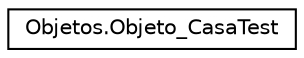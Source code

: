 digraph "Graphical Class Hierarchy"
{
  edge [fontname="Helvetica",fontsize="10",labelfontname="Helvetica",labelfontsize="10"];
  node [fontname="Helvetica",fontsize="10",shape=record];
  rankdir="LR";
  Node1 [label="Objetos.Objeto_CasaTest",height=0.2,width=0.4,color="black", fillcolor="white", style="filled",URL="$class_objetos_1_1_objeto___casa_test.html"];
}
